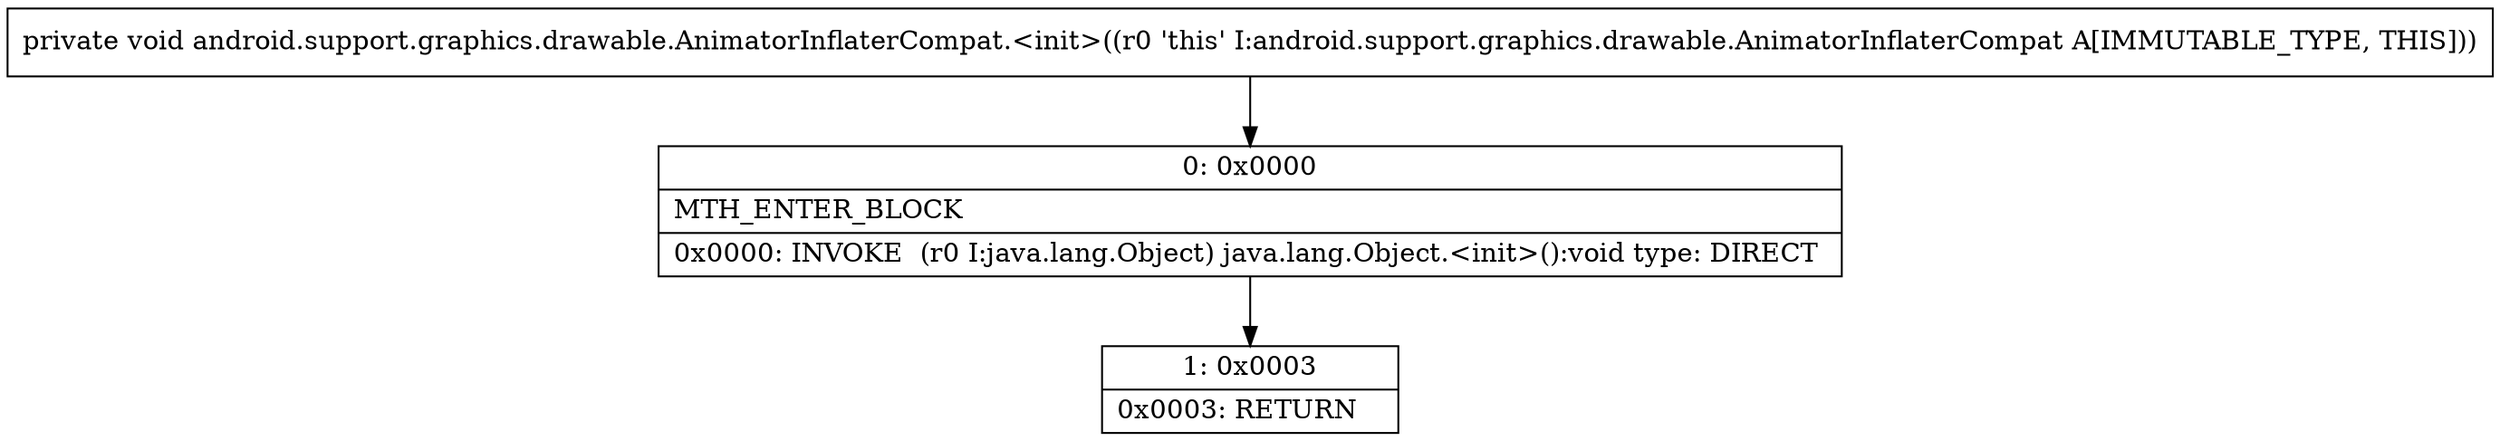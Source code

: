 digraph "CFG forandroid.support.graphics.drawable.AnimatorInflaterCompat.\<init\>()V" {
Node_0 [shape=record,label="{0\:\ 0x0000|MTH_ENTER_BLOCK\l|0x0000: INVOKE  (r0 I:java.lang.Object) java.lang.Object.\<init\>():void type: DIRECT \l}"];
Node_1 [shape=record,label="{1\:\ 0x0003|0x0003: RETURN   \l}"];
MethodNode[shape=record,label="{private void android.support.graphics.drawable.AnimatorInflaterCompat.\<init\>((r0 'this' I:android.support.graphics.drawable.AnimatorInflaterCompat A[IMMUTABLE_TYPE, THIS])) }"];
MethodNode -> Node_0;
Node_0 -> Node_1;
}

